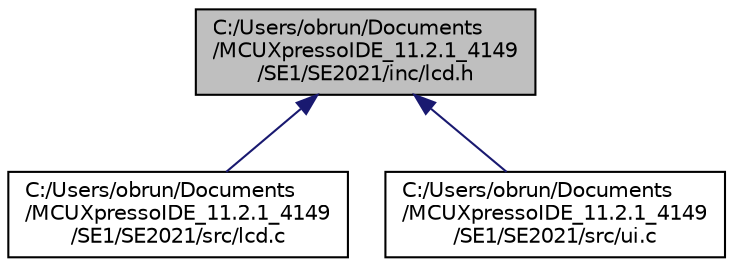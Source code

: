 digraph "C:/Users/obrun/Documents/MCUXpressoIDE_11.2.1_4149/SE1/SE2021/inc/lcd.h"
{
 // LATEX_PDF_SIZE
  edge [fontname="Helvetica",fontsize="10",labelfontname="Helvetica",labelfontsize="10"];
  node [fontname="Helvetica",fontsize="10",shape=record];
  Node1 [label="C:/Users/obrun/Documents\l/MCUXpressoIDE_11.2.1_4149\l/SE1/SE2021/inc/lcd.h",height=0.2,width=0.4,color="black", fillcolor="grey75", style="filled", fontcolor="black",tooltip="Contains the lcd API."];
  Node1 -> Node2 [dir="back",color="midnightblue",fontsize="10",style="solid",fontname="Helvetica"];
  Node2 [label="C:/Users/obrun/Documents\l/MCUXpressoIDE_11.2.1_4149\l/SE1/SE2021/src/lcd.c",height=0.2,width=0.4,color="black", fillcolor="white", style="filled",URL="$da/def/lcd_8c.html",tooltip=" "];
  Node1 -> Node3 [dir="back",color="midnightblue",fontsize="10",style="solid",fontname="Helvetica"];
  Node3 [label="C:/Users/obrun/Documents\l/MCUXpressoIDE_11.2.1_4149\l/SE1/SE2021/src/ui.c",height=0.2,width=0.4,color="black", fillcolor="white", style="filled",URL="$dc/d78/ui_8c.html",tooltip=" "];
}

